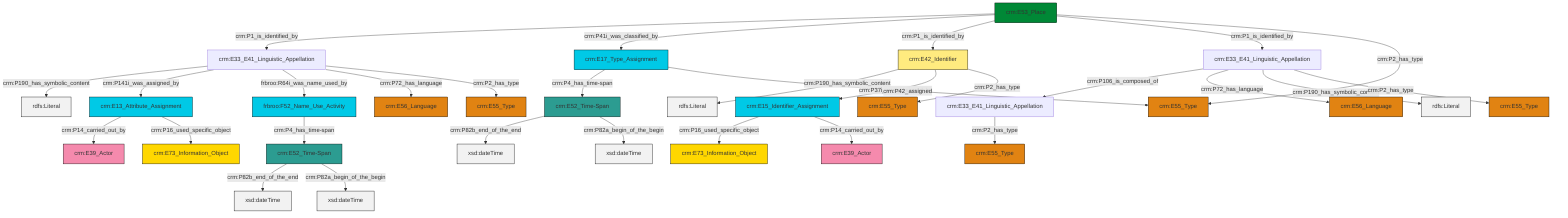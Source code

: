 graph TD
classDef Literal fill:#f2f2f2,stroke:#000000;
classDef CRM_Entity fill:#FFFFFF,stroke:#000000;
classDef Temporal_Entity fill:#00C9E6, stroke:#000000;
classDef Type fill:#E18312, stroke:#000000;
classDef Time-Span fill:#2C9C91, stroke:#000000;
classDef Appellation fill:#FFEB7F, stroke:#000000;
classDef Place fill:#008836, stroke:#000000;
classDef Persistent_Item fill:#B266B2, stroke:#000000;
classDef Conceptual_Object fill:#FFD700, stroke:#000000;
classDef Physical_Thing fill:#D2B48C, stroke:#000000;
classDef Actor fill:#f58aad, stroke:#000000;
classDef PC_Classes fill:#4ce600, stroke:#000000;
classDef Multi fill:#cccccc,stroke:#000000;

0["crm:E52_Time-Span"]:::Time-Span -->|crm:P82b_end_of_the_end| 1[xsd:dateTime]:::Literal
2["crm:E42_Identifier"]:::Appellation -->|crm:P190_has_symbolic_content| 3[rdfs:Literal]:::Literal
4["crm:E13_Attribute_Assignment"]:::Temporal_Entity -->|crm:P14_carried_out_by| 5["crm:E39_Actor"]:::Actor
6["frbroo:F52_Name_Use_Activity"]:::Temporal_Entity -->|crm:P4_has_time-span| 7["crm:E52_Time-Span"]:::Time-Span
8["crm:E33_E41_Linguistic_Appellation"]:::Default -->|crm:P190_has_symbolic_content| 9[rdfs:Literal]:::Literal
10["crm:E33_E41_Linguistic_Appellation"]:::Default -->|crm:P106_is_composed_of| 11["crm:E33_E41_Linguistic_Appellation"]:::Default
16["crm:E53_Place"]:::Place -->|crm:P1_is_identified_by| 8["crm:E33_E41_Linguistic_Appellation"]:::Default
2["crm:E42_Identifier"]:::Appellation -->|crm:P37i_was_assigned_by| 18["crm:E15_Identifier_Assignment"]:::Temporal_Entity
16["crm:E53_Place"]:::Place -->|crm:P41i_was_classified_by| 23["crm:E17_Type_Assignment"]:::Temporal_Entity
8["crm:E33_E41_Linguistic_Appellation"]:::Default -->|crm:P141i_was_assigned_by| 4["crm:E13_Attribute_Assignment"]:::Temporal_Entity
18["crm:E15_Identifier_Assignment"]:::Temporal_Entity -->|crm:P16_used_specific_object| 20["crm:E73_Information_Object"]:::Conceptual_Object
10["crm:E33_E41_Linguistic_Appellation"]:::Default -->|crm:P72_has_language| 14["crm:E56_Language"]:::Type
16["crm:E53_Place"]:::Place -->|crm:P1_is_identified_by| 2["crm:E42_Identifier"]:::Appellation
8["crm:E33_E41_Linguistic_Appellation"]:::Default -->|frbroo:R64i_was_name_used_by| 6["frbroo:F52_Name_Use_Activity"]:::Temporal_Entity
8["crm:E33_E41_Linguistic_Appellation"]:::Default -->|crm:P72_has_language| 31["crm:E56_Language"]:::Type
7["crm:E52_Time-Span"]:::Time-Span -->|crm:P82b_end_of_the_end| 33[xsd:dateTime]:::Literal
11["crm:E33_E41_Linguistic_Appellation"]:::Default -->|crm:P2_has_type| 34["crm:E55_Type"]:::Type
8["crm:E33_E41_Linguistic_Appellation"]:::Default -->|crm:P2_has_type| 36["crm:E55_Type"]:::Type
0["crm:E52_Time-Span"]:::Time-Span -->|crm:P82a_begin_of_the_begin| 37[xsd:dateTime]:::Literal
23["crm:E17_Type_Assignment"]:::Temporal_Entity -->|crm:P4_has_time-span| 0["crm:E52_Time-Span"]:::Time-Span
4["crm:E13_Attribute_Assignment"]:::Temporal_Entity -->|crm:P16_used_specific_object| 12["crm:E73_Information_Object"]:::Conceptual_Object
16["crm:E53_Place"]:::Place -->|crm:P1_is_identified_by| 10["crm:E33_E41_Linguistic_Appellation"]:::Default
16["crm:E53_Place"]:::Place -->|crm:P2_has_type| 38["crm:E55_Type"]:::Type
7["crm:E52_Time-Span"]:::Time-Span -->|crm:P82a_begin_of_the_begin| 44[xsd:dateTime]:::Literal
2["crm:E42_Identifier"]:::Appellation -->|crm:P2_has_type| 26["crm:E55_Type"]:::Type
10["crm:E33_E41_Linguistic_Appellation"]:::Default -->|crm:P190_has_symbolic_content| 47[rdfs:Literal]:::Literal
18["crm:E15_Identifier_Assignment"]:::Temporal_Entity -->|crm:P14_carried_out_by| 48["crm:E39_Actor"]:::Actor
23["crm:E17_Type_Assignment"]:::Temporal_Entity -->|crm:P42_assigned| 38["crm:E55_Type"]:::Type
10["crm:E33_E41_Linguistic_Appellation"]:::Default -->|crm:P2_has_type| 28["crm:E55_Type"]:::Type